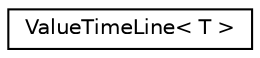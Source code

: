 digraph "Graphical Class Hierarchy"
{
  edge [fontname="Helvetica",fontsize="10",labelfontname="Helvetica",labelfontsize="10"];
  node [fontname="Helvetica",fontsize="10",shape=record];
  rankdir="LR";
  Node0 [label="ValueTimeLine\< T \>",height=0.2,width=0.4,color="black", fillcolor="white", style="filled",URL="$d6/d9c/class_value_time_line.html"];
}
